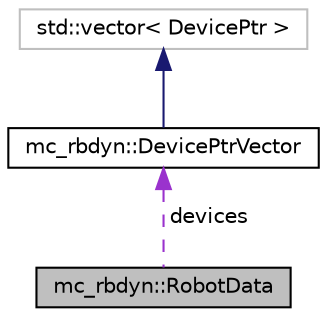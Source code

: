digraph "mc_rbdyn::RobotData"
{
 // INTERACTIVE_SVG=YES
  edge [fontname="Helvetica",fontsize="10",labelfontname="Helvetica",labelfontsize="10"];
  node [fontname="Helvetica",fontsize="10",shape=record];
  Node1 [label="mc_rbdyn::RobotData",height=0.2,width=0.4,color="black", fillcolor="grey75", style="filled", fontcolor="black"];
  Node2 -> Node1 [dir="back",color="darkorchid3",fontsize="10",style="dashed",label=" devices" ,fontname="Helvetica"];
  Node2 [label="mc_rbdyn::DevicePtrVector",height=0.2,width=0.4,color="black", fillcolor="white", style="filled",URL="$structmc__rbdyn_1_1DevicePtrVector.html"];
  Node3 -> Node2 [dir="back",color="midnightblue",fontsize="10",style="solid",fontname="Helvetica"];
  Node3 [label="std::vector\< DevicePtr \>",height=0.2,width=0.4,color="grey75", fillcolor="white", style="filled"];
}
